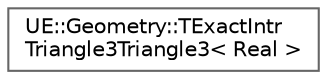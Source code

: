 digraph "Graphical Class Hierarchy"
{
 // INTERACTIVE_SVG=YES
 // LATEX_PDF_SIZE
  bgcolor="transparent";
  edge [fontname=Helvetica,fontsize=10,labelfontname=Helvetica,labelfontsize=10];
  node [fontname=Helvetica,fontsize=10,shape=box,height=0.2,width=0.4];
  rankdir="LR";
  Node0 [id="Node000000",label="UE::Geometry::TExactIntr\lTriangle3Triangle3\< Real \>",height=0.2,width=0.4,color="grey40", fillcolor="white", style="filled",URL="$d7/d23/classUE_1_1Geometry_1_1TExactIntrTriangle3Triangle3.html",tooltip=" "];
}
